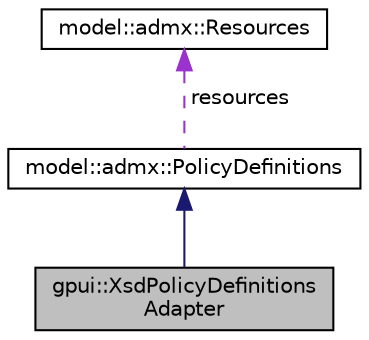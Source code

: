digraph "gpui::XsdPolicyDefinitionsAdapter"
{
 // LATEX_PDF_SIZE
  edge [fontname="Helvetica",fontsize="10",labelfontname="Helvetica",labelfontsize="10"];
  node [fontname="Helvetica",fontsize="10",shape=record];
  Node1 [label="gpui::XsdPolicyDefinitions\lAdapter",height=0.2,width=0.4,color="black", fillcolor="grey75", style="filled", fontcolor="black",tooltip=" "];
  Node2 -> Node1 [dir="back",color="midnightblue",fontsize="10",style="solid",fontname="Helvetica"];
  Node2 [label="model::admx::PolicyDefinitions",height=0.2,width=0.4,color="black", fillcolor="white", style="filled",URL="$classmodel_1_1admx_1_1_policy_definitions.html",tooltip="The PolicyDefinitions class The PolicyDefinitions element is the document element for an ...."];
  Node3 -> Node2 [dir="back",color="darkorchid3",fontsize="10",style="dashed",label=" resources" ,fontname="Helvetica"];
  Node3 [label="model::admx::Resources",height=0.2,width=0.4,color="black", fillcolor="white", style="filled",URL="$classmodel_1_1admx_1_1_resources.html",tooltip="The Resources class The resourceselement, in the .admx file, specifies the minimum revision level of ..."];
}
